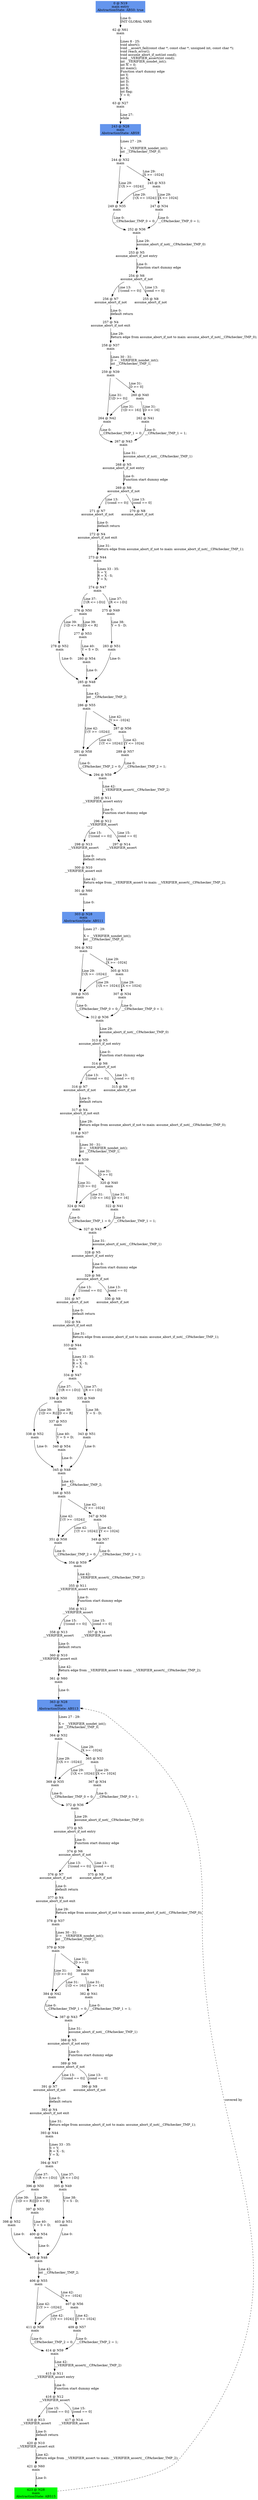 digraph ARG {
node [style="filled" shape="box" color="white"]
0 [fillcolor="cornflowerblue" label="0 @ N19\nmain entry\nAbstractionState: ABS0: true\n" id="0"]
62 [label="62 @ N61\nmain\n" id="62"]
63 [label="63 @ N27\nmain\n" id="63"]
243 [fillcolor="cornflowerblue" label="243 @ N28\nmain\nAbstractionState: ABS9\n" id="243"]
244 [label="244 @ N32\nmain\n" id="244"]
249 [label="249 @ N35\nmain\n" id="249"]
252 [label="252 @ N36\nmain\n" id="252"]
253 [label="253 @ N5\nassume_abort_if_not entry\n" id="253"]
254 [label="254 @ N6\nassume_abort_if_not\n" id="254"]
256 [label="256 @ N7\nassume_abort_if_not\n" id="256"]
257 [label="257 @ N4\nassume_abort_if_not exit\n" id="257"]
258 [label="258 @ N37\nmain\n" id="258"]
259 [label="259 @ N39\nmain\n" id="259"]
264 [label="264 @ N42\nmain\n" id="264"]
267 [label="267 @ N43\nmain\n" id="267"]
268 [label="268 @ N5\nassume_abort_if_not entry\n" id="268"]
269 [label="269 @ N6\nassume_abort_if_not\n" id="269"]
271 [label="271 @ N7\nassume_abort_if_not\n" id="271"]
272 [label="272 @ N4\nassume_abort_if_not exit\n" id="272"]
273 [label="273 @ N44\nmain\n" id="273"]
274 [label="274 @ N47\nmain\n" id="274"]
276 [label="276 @ N50\nmain\n" id="276"]
278 [label="278 @ N52\nmain\n" id="278"]
285 [label="285 @ N48\nmain\n" id="285"]
286 [label="286 @ N55\nmain\n" id="286"]
291 [label="291 @ N58\nmain\n" id="291"]
294 [label="294 @ N59\nmain\n" id="294"]
295 [label="295 @ N11\n__VERIFIER_assert entry\n" id="295"]
296 [label="296 @ N12\n__VERIFIER_assert\n" id="296"]
298 [label="298 @ N13\n__VERIFIER_assert\n" id="298"]
300 [label="300 @ N10\n__VERIFIER_assert exit\n" id="300"]
301 [label="301 @ N60\nmain\n" id="301"]
303 [fillcolor="cornflowerblue" label="303 @ N28\nmain\nAbstractionState: ABS11\n" id="303"]
304 [label="304 @ N32\nmain\n" id="304"]
309 [label="309 @ N35\nmain\n" id="309"]
312 [label="312 @ N36\nmain\n" id="312"]
313 [label="313 @ N5\nassume_abort_if_not entry\n" id="313"]
314 [label="314 @ N6\nassume_abort_if_not\n" id="314"]
316 [label="316 @ N7\nassume_abort_if_not\n" id="316"]
317 [label="317 @ N4\nassume_abort_if_not exit\n" id="317"]
318 [label="318 @ N37\nmain\n" id="318"]
319 [label="319 @ N39\nmain\n" id="319"]
324 [label="324 @ N42\nmain\n" id="324"]
327 [label="327 @ N43\nmain\n" id="327"]
328 [label="328 @ N5\nassume_abort_if_not entry\n" id="328"]
329 [label="329 @ N6\nassume_abort_if_not\n" id="329"]
331 [label="331 @ N7\nassume_abort_if_not\n" id="331"]
332 [label="332 @ N4\nassume_abort_if_not exit\n" id="332"]
333 [label="333 @ N44\nmain\n" id="333"]
334 [label="334 @ N47\nmain\n" id="334"]
336 [label="336 @ N50\nmain\n" id="336"]
338 [label="338 @ N52\nmain\n" id="338"]
345 [label="345 @ N48\nmain\n" id="345"]
346 [label="346 @ N55\nmain\n" id="346"]
351 [label="351 @ N58\nmain\n" id="351"]
354 [label="354 @ N59\nmain\n" id="354"]
355 [label="355 @ N11\n__VERIFIER_assert entry\n" id="355"]
356 [label="356 @ N12\n__VERIFIER_assert\n" id="356"]
358 [label="358 @ N13\n__VERIFIER_assert\n" id="358"]
360 [label="360 @ N10\n__VERIFIER_assert exit\n" id="360"]
361 [label="361 @ N60\nmain\n" id="361"]
363 [fillcolor="cornflowerblue" label="363 @ N28\nmain\nAbstractionState: ABS13\n" id="363"]
364 [label="364 @ N32\nmain\n" id="364"]
369 [label="369 @ N35\nmain\n" id="369"]
372 [label="372 @ N36\nmain\n" id="372"]
373 [label="373 @ N5\nassume_abort_if_not entry\n" id="373"]
374 [label="374 @ N6\nassume_abort_if_not\n" id="374"]
376 [label="376 @ N7\nassume_abort_if_not\n" id="376"]
377 [label="377 @ N4\nassume_abort_if_not exit\n" id="377"]
378 [label="378 @ N37\nmain\n" id="378"]
379 [label="379 @ N39\nmain\n" id="379"]
384 [label="384 @ N42\nmain\n" id="384"]
387 [label="387 @ N43\nmain\n" id="387"]
388 [label="388 @ N5\nassume_abort_if_not entry\n" id="388"]
389 [label="389 @ N6\nassume_abort_if_not\n" id="389"]
391 [label="391 @ N7\nassume_abort_if_not\n" id="391"]
392 [label="392 @ N4\nassume_abort_if_not exit\n" id="392"]
393 [label="393 @ N44\nmain\n" id="393"]
394 [label="394 @ N47\nmain\n" id="394"]
396 [label="396 @ N50\nmain\n" id="396"]
398 [label="398 @ N52\nmain\n" id="398"]
405 [label="405 @ N48\nmain\n" id="405"]
406 [label="406 @ N55\nmain\n" id="406"]
411 [label="411 @ N58\nmain\n" id="411"]
414 [label="414 @ N59\nmain\n" id="414"]
415 [label="415 @ N11\n__VERIFIER_assert entry\n" id="415"]
416 [label="416 @ N12\n__VERIFIER_assert\n" id="416"]
418 [label="418 @ N13\n__VERIFIER_assert\n" id="418"]
420 [label="420 @ N10\n__VERIFIER_assert exit\n" id="420"]
421 [label="421 @ N60\nmain\n" id="421"]
423 [fillcolor="green" label="423 @ N28\nmain\nAbstractionState: ABS15\n" id="423"]
417 [label="417 @ N14\n__VERIFIER_assert\n" id="417"]
407 [label="407 @ N56\nmain\n" id="407"]
409 [label="409 @ N57\nmain\n" id="409"]
397 [label="397 @ N53\nmain\n" id="397"]
400 [label="400 @ N54\nmain\n" id="400"]
395 [label="395 @ N49\nmain\n" id="395"]
403 [label="403 @ N51\nmain\n" id="403"]
390 [label="390 @ N8\nassume_abort_if_not\n" id="390"]
380 [label="380 @ N40\nmain\n" id="380"]
382 [label="382 @ N41\nmain\n" id="382"]
375 [label="375 @ N8\nassume_abort_if_not\n" id="375"]
365 [label="365 @ N33\nmain\n" id="365"]
367 [label="367 @ N34\nmain\n" id="367"]
357 [label="357 @ N14\n__VERIFIER_assert\n" id="357"]
347 [label="347 @ N56\nmain\n" id="347"]
349 [label="349 @ N57\nmain\n" id="349"]
337 [label="337 @ N53\nmain\n" id="337"]
340 [label="340 @ N54\nmain\n" id="340"]
335 [label="335 @ N49\nmain\n" id="335"]
343 [label="343 @ N51\nmain\n" id="343"]
330 [label="330 @ N8\nassume_abort_if_not\n" id="330"]
320 [label="320 @ N40\nmain\n" id="320"]
322 [label="322 @ N41\nmain\n" id="322"]
315 [label="315 @ N8\nassume_abort_if_not\n" id="315"]
305 [label="305 @ N33\nmain\n" id="305"]
307 [label="307 @ N34\nmain\n" id="307"]
297 [label="297 @ N14\n__VERIFIER_assert\n" id="297"]
287 [label="287 @ N56\nmain\n" id="287"]
289 [label="289 @ N57\nmain\n" id="289"]
277 [label="277 @ N53\nmain\n" id="277"]
280 [label="280 @ N54\nmain\n" id="280"]
275 [label="275 @ N49\nmain\n" id="275"]
283 [label="283 @ N51\nmain\n" id="283"]
270 [label="270 @ N8\nassume_abort_if_not\n" id="270"]
260 [label="260 @ N40\nmain\n" id="260"]
262 [label="262 @ N41\nmain\n" id="262"]
255 [label="255 @ N8\nassume_abort_if_not\n" id="255"]
245 [label="245 @ N33\nmain\n" id="245"]
247 [label="247 @ N34\nmain\n" id="247"]
0 -> 62 [label="Line 0: \lINIT GLOBAL VARS\l" id="0 -> 62"]
62 -> 63 [label="Lines 8 - 25: \lvoid abort();\lvoid __assert_fail(const char *, const char *, unsigned int, const char *);\lvoid reach_error();\lvoid assume_abort_if_not(int cond);\lvoid __VERIFIER_assert(int cond);\lint __VERIFIER_nondet_int();\lint N = 0;\lint main();\lFunction start dummy edge\lint Y;\lint X;\lint D;\lint S;\lint R;\lint flag;\lY = 0;\l" id="62 -> 63"]
63 -> 243 [label="Line 27: \lwhile\l" id="63 -> 243"]
243 -> 244 [label="Lines 27 - 29: \l\lX = __VERIFIER_nondet_int();\lint __CPAchecker_TMP_0;\l" id="243 -> 244"]
244 -> 245 [label="Line 29: \l[X >= -1024]\l" id="244 -> 245"]
244 -> 249 [label="Line 29: \l[!(X >= -1024)]\l" id="244 -> 249"]
249 -> 252 [label="Line 0: \l__CPAchecker_TMP_0 = 0;\l" id="249 -> 252"]
252 -> 253 [label="Line 29: \lassume_abort_if_not(__CPAchecker_TMP_0)\l" id="252 -> 253"]
253 -> 254 [label="Line 0: \lFunction start dummy edge\l" id="253 -> 254"]
254 -> 255 [label="Line 13: \l[cond == 0]\l" id="254 -> 255"]
254 -> 256 [label="Line 13: \l[!(cond == 0)]\l" id="254 -> 256"]
256 -> 257 [label="Line 0: \ldefault return\l" id="256 -> 257"]
257 -> 258 [label="Line 29: \lReturn edge from assume_abort_if_not to main: assume_abort_if_not(__CPAchecker_TMP_0);\l" id="257 -> 258"]
258 -> 259 [label="Lines 30 - 31: \lD = __VERIFIER_nondet_int();\lint __CPAchecker_TMP_1;\l" id="258 -> 259"]
259 -> 260 [label="Line 31: \l[D >= 0]\l" id="259 -> 260"]
259 -> 264 [label="Line 31: \l[!(D >= 0)]\l" id="259 -> 264"]
264 -> 267 [label="Line 0: \l__CPAchecker_TMP_1 = 0;\l" id="264 -> 267"]
267 -> 268 [label="Line 31: \lassume_abort_if_not(__CPAchecker_TMP_1)\l" id="267 -> 268"]
268 -> 269 [label="Line 0: \lFunction start dummy edge\l" id="268 -> 269"]
269 -> 270 [label="Line 13: \l[cond == 0]\l" id="269 -> 270"]
269 -> 271 [label="Line 13: \l[!(cond == 0)]\l" id="269 -> 271"]
271 -> 272 [label="Line 0: \ldefault return\l" id="271 -> 272"]
272 -> 273 [label="Line 31: \lReturn edge from assume_abort_if_not to main: assume_abort_if_not(__CPAchecker_TMP_1);\l" id="272 -> 273"]
273 -> 274 [label="Lines 33 - 35: \lS = Y;\lR = X - S;\lY = X;\l" id="273 -> 274"]
274 -> 275 [label="Line 37: \l[R <= (-D)]\l" id="274 -> 275"]
274 -> 276 [label="Line 37: \l[!(R <= (-D))]\l" id="274 -> 276"]
276 -> 277 [label="Line 39: \l[D <= R]\l" id="276 -> 277"]
276 -> 278 [label="Line 39: \l[!(D <= R)]\l" id="276 -> 278"]
278 -> 285 [label="Line 0: \l\l" id="278 -> 285"]
285 -> 286 [label="Line 42: \lint __CPAchecker_TMP_2;\l" id="285 -> 286"]
286 -> 287 [label="Line 42: \l[Y >= -1024]\l" id="286 -> 287"]
286 -> 291 [label="Line 42: \l[!(Y >= -1024)]\l" id="286 -> 291"]
291 -> 294 [label="Line 0: \l__CPAchecker_TMP_2 = 0;\l" id="291 -> 294"]
294 -> 295 [label="Line 42: \l__VERIFIER_assert(__CPAchecker_TMP_2)\l" id="294 -> 295"]
295 -> 296 [label="Line 0: \lFunction start dummy edge\l" id="295 -> 296"]
296 -> 297 [label="Line 15: \l[cond == 0]\l" id="296 -> 297"]
296 -> 298 [label="Line 15: \l[!(cond == 0)]\l" id="296 -> 298"]
298 -> 300 [label="Line 0: \ldefault return\l" id="298 -> 300"]
300 -> 301 [label="Line 42: \lReturn edge from __VERIFIER_assert to main: __VERIFIER_assert(__CPAchecker_TMP_2);\l" id="300 -> 301"]
301 -> 303 [label="Line 0: \l\l" id="301 -> 303"]
303 -> 304 [label="Lines 27 - 29: \l\lX = __VERIFIER_nondet_int();\lint __CPAchecker_TMP_0;\l" id="303 -> 304"]
304 -> 305 [label="Line 29: \l[X >= -1024]\l" id="304 -> 305"]
304 -> 309 [label="Line 29: \l[!(X >= -1024)]\l" id="304 -> 309"]
309 -> 312 [label="Line 0: \l__CPAchecker_TMP_0 = 0;\l" id="309 -> 312"]
312 -> 313 [label="Line 29: \lassume_abort_if_not(__CPAchecker_TMP_0)\l" id="312 -> 313"]
313 -> 314 [label="Line 0: \lFunction start dummy edge\l" id="313 -> 314"]
314 -> 315 [label="Line 13: \l[cond == 0]\l" id="314 -> 315"]
314 -> 316 [label="Line 13: \l[!(cond == 0)]\l" id="314 -> 316"]
316 -> 317 [label="Line 0: \ldefault return\l" id="316 -> 317"]
317 -> 318 [label="Line 29: \lReturn edge from assume_abort_if_not to main: assume_abort_if_not(__CPAchecker_TMP_0);\l" id="317 -> 318"]
318 -> 319 [label="Lines 30 - 31: \lD = __VERIFIER_nondet_int();\lint __CPAchecker_TMP_1;\l" id="318 -> 319"]
319 -> 320 [label="Line 31: \l[D >= 0]\l" id="319 -> 320"]
319 -> 324 [label="Line 31: \l[!(D >= 0)]\l" id="319 -> 324"]
324 -> 327 [label="Line 0: \l__CPAchecker_TMP_1 = 0;\l" id="324 -> 327"]
327 -> 328 [label="Line 31: \lassume_abort_if_not(__CPAchecker_TMP_1)\l" id="327 -> 328"]
328 -> 329 [label="Line 0: \lFunction start dummy edge\l" id="328 -> 329"]
329 -> 330 [label="Line 13: \l[cond == 0]\l" id="329 -> 330"]
329 -> 331 [label="Line 13: \l[!(cond == 0)]\l" id="329 -> 331"]
331 -> 332 [label="Line 0: \ldefault return\l" id="331 -> 332"]
332 -> 333 [label="Line 31: \lReturn edge from assume_abort_if_not to main: assume_abort_if_not(__CPAchecker_TMP_1);\l" id="332 -> 333"]
333 -> 334 [label="Lines 33 - 35: \lS = Y;\lR = X - S;\lY = X;\l" id="333 -> 334"]
334 -> 335 [label="Line 37: \l[R <= (-D)]\l" id="334 -> 335"]
334 -> 336 [label="Line 37: \l[!(R <= (-D))]\l" id="334 -> 336"]
336 -> 337 [label="Line 39: \l[D <= R]\l" id="336 -> 337"]
336 -> 338 [label="Line 39: \l[!(D <= R)]\l" id="336 -> 338"]
338 -> 345 [label="Line 0: \l\l" id="338 -> 345"]
345 -> 346 [label="Line 42: \lint __CPAchecker_TMP_2;\l" id="345 -> 346"]
346 -> 347 [label="Line 42: \l[Y >= -1024]\l" id="346 -> 347"]
346 -> 351 [label="Line 42: \l[!(Y >= -1024)]\l" id="346 -> 351"]
351 -> 354 [label="Line 0: \l__CPAchecker_TMP_2 = 0;\l" id="351 -> 354"]
354 -> 355 [label="Line 42: \l__VERIFIER_assert(__CPAchecker_TMP_2)\l" id="354 -> 355"]
355 -> 356 [label="Line 0: \lFunction start dummy edge\l" id="355 -> 356"]
356 -> 357 [label="Line 15: \l[cond == 0]\l" id="356 -> 357"]
356 -> 358 [label="Line 15: \l[!(cond == 0)]\l" id="356 -> 358"]
358 -> 360 [label="Line 0: \ldefault return\l" id="358 -> 360"]
360 -> 361 [label="Line 42: \lReturn edge from __VERIFIER_assert to main: __VERIFIER_assert(__CPAchecker_TMP_2);\l" id="360 -> 361"]
361 -> 363 [label="Line 0: \l\l" id="361 -> 363"]
423 -> 363 [style="dashed" weight="0" label="covered by"]
363 -> 364 [label="Lines 27 - 29: \l\lX = __VERIFIER_nondet_int();\lint __CPAchecker_TMP_0;\l" id="363 -> 364"]
364 -> 365 [label="Line 29: \l[X >= -1024]\l" id="364 -> 365"]
364 -> 369 [label="Line 29: \l[!(X >= -1024)]\l" id="364 -> 369"]
369 -> 372 [label="Line 0: \l__CPAchecker_TMP_0 = 0;\l" id="369 -> 372"]
372 -> 373 [label="Line 29: \lassume_abort_if_not(__CPAchecker_TMP_0)\l" id="372 -> 373"]
373 -> 374 [label="Line 0: \lFunction start dummy edge\l" id="373 -> 374"]
374 -> 375 [label="Line 13: \l[cond == 0]\l" id="374 -> 375"]
374 -> 376 [label="Line 13: \l[!(cond == 0)]\l" id="374 -> 376"]
376 -> 377 [label="Line 0: \ldefault return\l" id="376 -> 377"]
377 -> 378 [label="Line 29: \lReturn edge from assume_abort_if_not to main: assume_abort_if_not(__CPAchecker_TMP_0);\l" id="377 -> 378"]
378 -> 379 [label="Lines 30 - 31: \lD = __VERIFIER_nondet_int();\lint __CPAchecker_TMP_1;\l" id="378 -> 379"]
379 -> 380 [label="Line 31: \l[D >= 0]\l" id="379 -> 380"]
379 -> 384 [label="Line 31: \l[!(D >= 0)]\l" id="379 -> 384"]
384 -> 387 [label="Line 0: \l__CPAchecker_TMP_1 = 0;\l" id="384 -> 387"]
387 -> 388 [label="Line 31: \lassume_abort_if_not(__CPAchecker_TMP_1)\l" id="387 -> 388"]
388 -> 389 [label="Line 0: \lFunction start dummy edge\l" id="388 -> 389"]
389 -> 390 [label="Line 13: \l[cond == 0]\l" id="389 -> 390"]
389 -> 391 [label="Line 13: \l[!(cond == 0)]\l" id="389 -> 391"]
391 -> 392 [label="Line 0: \ldefault return\l" id="391 -> 392"]
392 -> 393 [label="Line 31: \lReturn edge from assume_abort_if_not to main: assume_abort_if_not(__CPAchecker_TMP_1);\l" id="392 -> 393"]
393 -> 394 [label="Lines 33 - 35: \lS = Y;\lR = X - S;\lY = X;\l" id="393 -> 394"]
394 -> 395 [label="Line 37: \l[R <= (-D)]\l" id="394 -> 395"]
394 -> 396 [label="Line 37: \l[!(R <= (-D))]\l" id="394 -> 396"]
396 -> 397 [label="Line 39: \l[D <= R]\l" id="396 -> 397"]
396 -> 398 [label="Line 39: \l[!(D <= R)]\l" id="396 -> 398"]
398 -> 405 [label="Line 0: \l\l" id="398 -> 405"]
405 -> 406 [label="Line 42: \lint __CPAchecker_TMP_2;\l" id="405 -> 406"]
406 -> 407 [label="Line 42: \l[Y >= -1024]\l" id="406 -> 407"]
406 -> 411 [label="Line 42: \l[!(Y >= -1024)]\l" id="406 -> 411"]
411 -> 414 [label="Line 0: \l__CPAchecker_TMP_2 = 0;\l" id="411 -> 414"]
414 -> 415 [label="Line 42: \l__VERIFIER_assert(__CPAchecker_TMP_2)\l" id="414 -> 415"]
415 -> 416 [label="Line 0: \lFunction start dummy edge\l" id="415 -> 416"]
416 -> 417 [label="Line 15: \l[cond == 0]\l" id="416 -> 417"]
416 -> 418 [label="Line 15: \l[!(cond == 0)]\l" id="416 -> 418"]
418 -> 420 [label="Line 0: \ldefault return\l" id="418 -> 420"]
420 -> 421 [label="Line 42: \lReturn edge from __VERIFIER_assert to main: __VERIFIER_assert(__CPAchecker_TMP_2);\l" id="420 -> 421"]
421 -> 423 [label="Line 0: \l\l" id="421 -> 423"]
407 -> 409 [label="Line 42: \l[Y <= 1024]\l" id="407 -> 409"]
407 -> 411 [label="Line 42: \l[!(Y <= 1024)]\l" id="407 -> 411"]
409 -> 414 [label="Line 0: \l__CPAchecker_TMP_2 = 1;\l" id="409 -> 414"]
397 -> 400 [label="Line 40: \lY = S + D;\l" id="397 -> 400"]
400 -> 405 [label="Line 0: \l\l" id="400 -> 405"]
395 -> 403 [label="Line 38: \lY = S - D;\l" id="395 -> 403"]
403 -> 405 [label="Line 0: \l\l" id="403 -> 405"]
380 -> 382 [label="Line 31: \l[D <= 16]\l" id="380 -> 382"]
380 -> 384 [label="Line 31: \l[!(D <= 16)]\l" id="380 -> 384"]
382 -> 387 [label="Line 0: \l__CPAchecker_TMP_1 = 1;\l" id="382 -> 387"]
365 -> 367 [label="Line 29: \l[X <= 1024]\l" id="365 -> 367"]
365 -> 369 [label="Line 29: \l[!(X <= 1024)]\l" id="365 -> 369"]
367 -> 372 [label="Line 0: \l__CPAchecker_TMP_0 = 1;\l" id="367 -> 372"]
347 -> 349 [label="Line 42: \l[Y <= 1024]\l" id="347 -> 349"]
347 -> 351 [label="Line 42: \l[!(Y <= 1024)]\l" id="347 -> 351"]
349 -> 354 [label="Line 0: \l__CPAchecker_TMP_2 = 1;\l" id="349 -> 354"]
337 -> 340 [label="Line 40: \lY = S + D;\l" id="337 -> 340"]
340 -> 345 [label="Line 0: \l\l" id="340 -> 345"]
335 -> 343 [label="Line 38: \lY = S - D;\l" id="335 -> 343"]
343 -> 345 [label="Line 0: \l\l" id="343 -> 345"]
320 -> 322 [label="Line 31: \l[D <= 16]\l" id="320 -> 322"]
320 -> 324 [label="Line 31: \l[!(D <= 16)]\l" id="320 -> 324"]
322 -> 327 [label="Line 0: \l__CPAchecker_TMP_1 = 1;\l" id="322 -> 327"]
305 -> 307 [label="Line 29: \l[X <= 1024]\l" id="305 -> 307"]
305 -> 309 [label="Line 29: \l[!(X <= 1024)]\l" id="305 -> 309"]
307 -> 312 [label="Line 0: \l__CPAchecker_TMP_0 = 1;\l" id="307 -> 312"]
287 -> 289 [label="Line 42: \l[Y <= 1024]\l" id="287 -> 289"]
287 -> 291 [label="Line 42: \l[!(Y <= 1024)]\l" id="287 -> 291"]
289 -> 294 [label="Line 0: \l__CPAchecker_TMP_2 = 1;\l" id="289 -> 294"]
277 -> 280 [label="Line 40: \lY = S + D;\l" id="277 -> 280"]
280 -> 285 [label="Line 0: \l\l" id="280 -> 285"]
275 -> 283 [label="Line 38: \lY = S - D;\l" id="275 -> 283"]
283 -> 285 [label="Line 0: \l\l" id="283 -> 285"]
260 -> 262 [label="Line 31: \l[D <= 16]\l" id="260 -> 262"]
260 -> 264 [label="Line 31: \l[!(D <= 16)]\l" id="260 -> 264"]
262 -> 267 [label="Line 0: \l__CPAchecker_TMP_1 = 1;\l" id="262 -> 267"]
245 -> 247 [label="Line 29: \l[X <= 1024]\l" id="245 -> 247"]
245 -> 249 [label="Line 29: \l[!(X <= 1024)]\l" id="245 -> 249"]
247 -> 252 [label="Line 0: \l__CPAchecker_TMP_0 = 1;\l" id="247 -> 252"]
}
